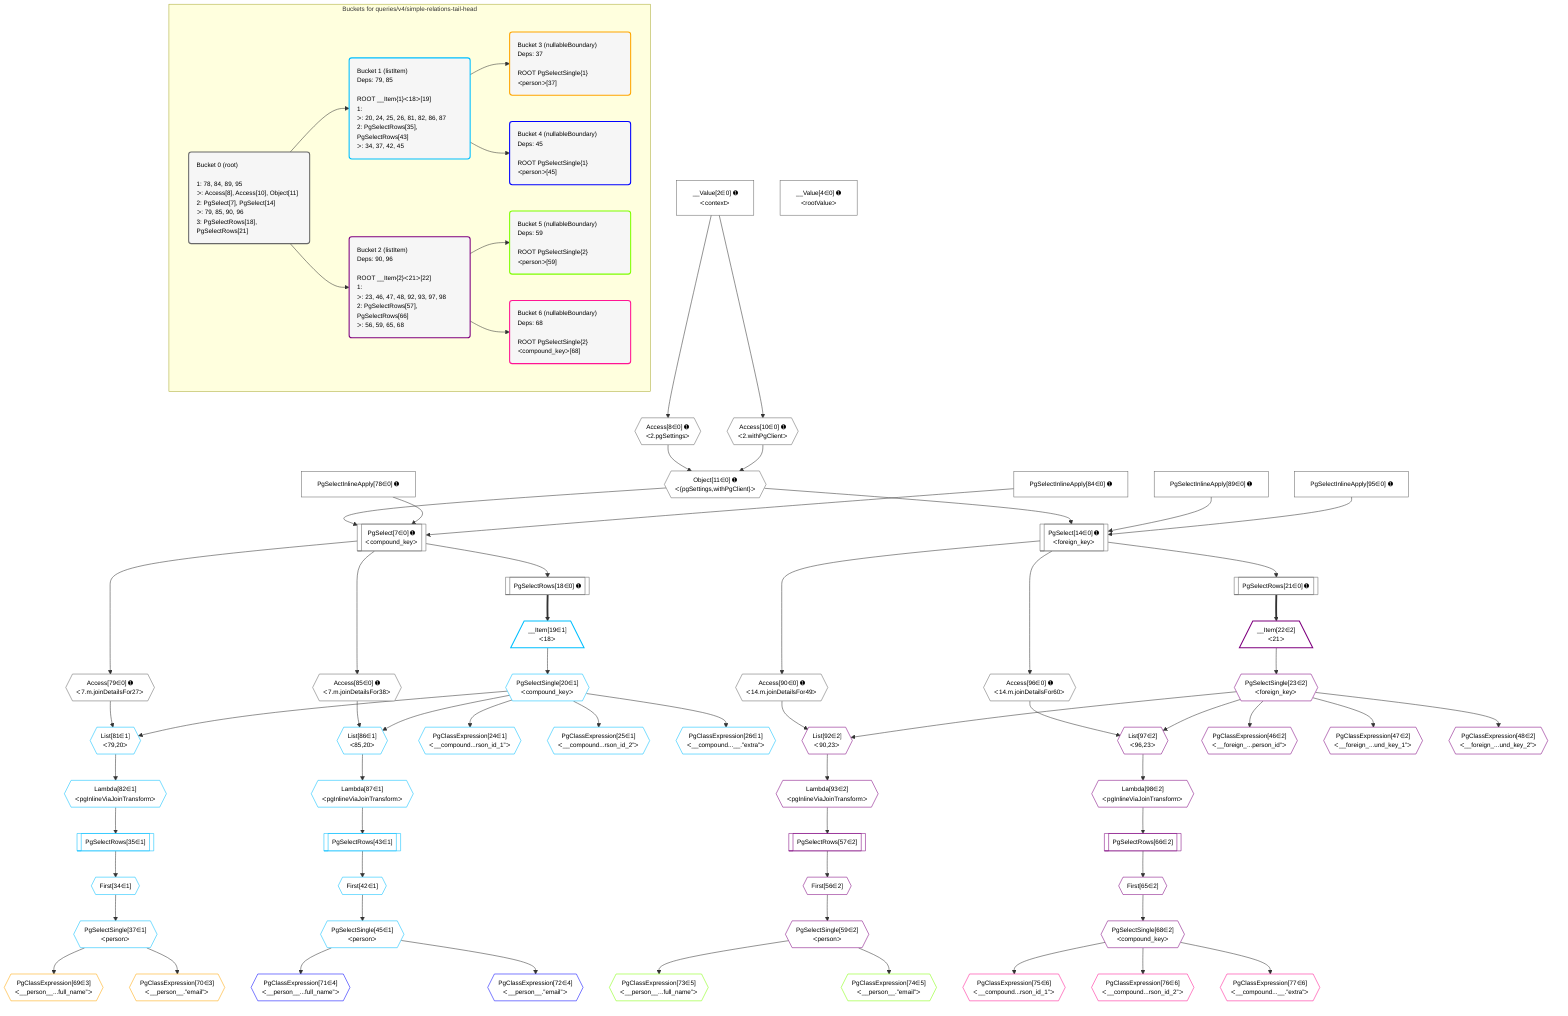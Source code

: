 %%{init: {'themeVariables': { 'fontSize': '12px'}}}%%
graph TD
    classDef path fill:#eee,stroke:#000,color:#000
    classDef plan fill:#fff,stroke-width:1px,color:#000
    classDef itemplan fill:#fff,stroke-width:2px,color:#000
    classDef unbatchedplan fill:#dff,stroke-width:1px,color:#000
    classDef sideeffectplan fill:#fcc,stroke-width:2px,color:#000
    classDef bucket fill:#f6f6f6,color:#000,stroke-width:2px,text-align:left

    subgraph "Buckets for queries/v4/simple-relations-tail-head"
    Bucket0("Bucket 0 (root)<br /><br />1: 78, 84, 89, 95<br />ᐳ: Access[8], Access[10], Object[11]<br />2: PgSelect[7], PgSelect[14]<br />ᐳ: 79, 85, 90, 96<br />3: PgSelectRows[18], PgSelectRows[21]"):::bucket
    Bucket1("Bucket 1 (listItem)<br />Deps: 79, 85<br /><br />ROOT __Item{1}ᐸ18ᐳ[19]<br />1: <br />ᐳ: 20, 24, 25, 26, 81, 82, 86, 87<br />2: PgSelectRows[35], PgSelectRows[43]<br />ᐳ: 34, 37, 42, 45"):::bucket
    Bucket2("Bucket 2 (listItem)<br />Deps: 90, 96<br /><br />ROOT __Item{2}ᐸ21ᐳ[22]<br />1: <br />ᐳ: 23, 46, 47, 48, 92, 93, 97, 98<br />2: PgSelectRows[57], PgSelectRows[66]<br />ᐳ: 56, 59, 65, 68"):::bucket
    Bucket3("Bucket 3 (nullableBoundary)<br />Deps: 37<br /><br />ROOT PgSelectSingle{1}ᐸpersonᐳ[37]"):::bucket
    Bucket4("Bucket 4 (nullableBoundary)<br />Deps: 45<br /><br />ROOT PgSelectSingle{1}ᐸpersonᐳ[45]"):::bucket
    Bucket5("Bucket 5 (nullableBoundary)<br />Deps: 59<br /><br />ROOT PgSelectSingle{2}ᐸpersonᐳ[59]"):::bucket
    Bucket6("Bucket 6 (nullableBoundary)<br />Deps: 68<br /><br />ROOT PgSelectSingle{2}ᐸcompound_keyᐳ[68]"):::bucket
    end
    Bucket0 --> Bucket1 & Bucket2
    Bucket1 --> Bucket3 & Bucket4
    Bucket2 --> Bucket5 & Bucket6

    %% plan dependencies
    PgSelect7[["PgSelect[7∈0] ➊<br />ᐸcompound_keyᐳ"]]:::plan
    Object11{{"Object[11∈0] ➊<br />ᐸ{pgSettings,withPgClient}ᐳ"}}:::plan
    PgSelectInlineApply78["PgSelectInlineApply[78∈0] ➊"]:::plan
    PgSelectInlineApply84["PgSelectInlineApply[84∈0] ➊"]:::plan
    Object11 & PgSelectInlineApply78 & PgSelectInlineApply84 --> PgSelect7
    PgSelect14[["PgSelect[14∈0] ➊<br />ᐸforeign_keyᐳ"]]:::plan
    PgSelectInlineApply89["PgSelectInlineApply[89∈0] ➊"]:::plan
    PgSelectInlineApply95["PgSelectInlineApply[95∈0] ➊"]:::plan
    Object11 & PgSelectInlineApply89 & PgSelectInlineApply95 --> PgSelect14
    Access8{{"Access[8∈0] ➊<br />ᐸ2.pgSettingsᐳ"}}:::plan
    Access10{{"Access[10∈0] ➊<br />ᐸ2.withPgClientᐳ"}}:::plan
    Access8 & Access10 --> Object11
    __Value2["__Value[2∈0] ➊<br />ᐸcontextᐳ"]:::plan
    __Value2 --> Access8
    __Value2 --> Access10
    PgSelectRows18[["PgSelectRows[18∈0] ➊"]]:::plan
    PgSelect7 --> PgSelectRows18
    PgSelectRows21[["PgSelectRows[21∈0] ➊"]]:::plan
    PgSelect14 --> PgSelectRows21
    Access79{{"Access[79∈0] ➊<br />ᐸ7.m.joinDetailsFor27ᐳ"}}:::plan
    PgSelect7 --> Access79
    Access85{{"Access[85∈0] ➊<br />ᐸ7.m.joinDetailsFor38ᐳ"}}:::plan
    PgSelect7 --> Access85
    Access90{{"Access[90∈0] ➊<br />ᐸ14.m.joinDetailsFor49ᐳ"}}:::plan
    PgSelect14 --> Access90
    Access96{{"Access[96∈0] ➊<br />ᐸ14.m.joinDetailsFor60ᐳ"}}:::plan
    PgSelect14 --> Access96
    __Value4["__Value[4∈0] ➊<br />ᐸrootValueᐳ"]:::plan
    List81{{"List[81∈1]<br />ᐸ79,20ᐳ"}}:::plan
    PgSelectSingle20{{"PgSelectSingle[20∈1]<br />ᐸcompound_keyᐳ"}}:::plan
    Access79 & PgSelectSingle20 --> List81
    List86{{"List[86∈1]<br />ᐸ85,20ᐳ"}}:::plan
    Access85 & PgSelectSingle20 --> List86
    __Item19[/"__Item[19∈1]<br />ᐸ18ᐳ"\]:::itemplan
    PgSelectRows18 ==> __Item19
    __Item19 --> PgSelectSingle20
    PgClassExpression24{{"PgClassExpression[24∈1]<br />ᐸ__compound...rson_id_1”ᐳ"}}:::plan
    PgSelectSingle20 --> PgClassExpression24
    PgClassExpression25{{"PgClassExpression[25∈1]<br />ᐸ__compound...rson_id_2”ᐳ"}}:::plan
    PgSelectSingle20 --> PgClassExpression25
    PgClassExpression26{{"PgClassExpression[26∈1]<br />ᐸ__compound...__.”extra”ᐳ"}}:::plan
    PgSelectSingle20 --> PgClassExpression26
    First34{{"First[34∈1]"}}:::plan
    PgSelectRows35[["PgSelectRows[35∈1]"]]:::plan
    PgSelectRows35 --> First34
    Lambda82{{"Lambda[82∈1]<br />ᐸpgInlineViaJoinTransformᐳ"}}:::plan
    Lambda82 --> PgSelectRows35
    PgSelectSingle37{{"PgSelectSingle[37∈1]<br />ᐸpersonᐳ"}}:::plan
    First34 --> PgSelectSingle37
    First42{{"First[42∈1]"}}:::plan
    PgSelectRows43[["PgSelectRows[43∈1]"]]:::plan
    PgSelectRows43 --> First42
    Lambda87{{"Lambda[87∈1]<br />ᐸpgInlineViaJoinTransformᐳ"}}:::plan
    Lambda87 --> PgSelectRows43
    PgSelectSingle45{{"PgSelectSingle[45∈1]<br />ᐸpersonᐳ"}}:::plan
    First42 --> PgSelectSingle45
    List81 --> Lambda82
    List86 --> Lambda87
    PgClassExpression69{{"PgClassExpression[69∈3]<br />ᐸ__person__...full_name”ᐳ"}}:::plan
    PgSelectSingle37 --> PgClassExpression69
    PgClassExpression70{{"PgClassExpression[70∈3]<br />ᐸ__person__.”email”ᐳ"}}:::plan
    PgSelectSingle37 --> PgClassExpression70
    PgClassExpression71{{"PgClassExpression[71∈4]<br />ᐸ__person__...full_name”ᐳ"}}:::plan
    PgSelectSingle45 --> PgClassExpression71
    PgClassExpression72{{"PgClassExpression[72∈4]<br />ᐸ__person__.”email”ᐳ"}}:::plan
    PgSelectSingle45 --> PgClassExpression72
    List92{{"List[92∈2]<br />ᐸ90,23ᐳ"}}:::plan
    PgSelectSingle23{{"PgSelectSingle[23∈2]<br />ᐸforeign_keyᐳ"}}:::plan
    Access90 & PgSelectSingle23 --> List92
    List97{{"List[97∈2]<br />ᐸ96,23ᐳ"}}:::plan
    Access96 & PgSelectSingle23 --> List97
    __Item22[/"__Item[22∈2]<br />ᐸ21ᐳ"\]:::itemplan
    PgSelectRows21 ==> __Item22
    __Item22 --> PgSelectSingle23
    PgClassExpression46{{"PgClassExpression[46∈2]<br />ᐸ__foreign_...person_id”ᐳ"}}:::plan
    PgSelectSingle23 --> PgClassExpression46
    PgClassExpression47{{"PgClassExpression[47∈2]<br />ᐸ__foreign_...und_key_1”ᐳ"}}:::plan
    PgSelectSingle23 --> PgClassExpression47
    PgClassExpression48{{"PgClassExpression[48∈2]<br />ᐸ__foreign_...und_key_2”ᐳ"}}:::plan
    PgSelectSingle23 --> PgClassExpression48
    First56{{"First[56∈2]"}}:::plan
    PgSelectRows57[["PgSelectRows[57∈2]"]]:::plan
    PgSelectRows57 --> First56
    Lambda93{{"Lambda[93∈2]<br />ᐸpgInlineViaJoinTransformᐳ"}}:::plan
    Lambda93 --> PgSelectRows57
    PgSelectSingle59{{"PgSelectSingle[59∈2]<br />ᐸpersonᐳ"}}:::plan
    First56 --> PgSelectSingle59
    First65{{"First[65∈2]"}}:::plan
    PgSelectRows66[["PgSelectRows[66∈2]"]]:::plan
    PgSelectRows66 --> First65
    Lambda98{{"Lambda[98∈2]<br />ᐸpgInlineViaJoinTransformᐳ"}}:::plan
    Lambda98 --> PgSelectRows66
    PgSelectSingle68{{"PgSelectSingle[68∈2]<br />ᐸcompound_keyᐳ"}}:::plan
    First65 --> PgSelectSingle68
    List92 --> Lambda93
    List97 --> Lambda98
    PgClassExpression73{{"PgClassExpression[73∈5]<br />ᐸ__person__...full_name”ᐳ"}}:::plan
    PgSelectSingle59 --> PgClassExpression73
    PgClassExpression74{{"PgClassExpression[74∈5]<br />ᐸ__person__.”email”ᐳ"}}:::plan
    PgSelectSingle59 --> PgClassExpression74
    PgClassExpression75{{"PgClassExpression[75∈6]<br />ᐸ__compound...rson_id_1”ᐳ"}}:::plan
    PgSelectSingle68 --> PgClassExpression75
    PgClassExpression76{{"PgClassExpression[76∈6]<br />ᐸ__compound...rson_id_2”ᐳ"}}:::plan
    PgSelectSingle68 --> PgClassExpression76
    PgClassExpression77{{"PgClassExpression[77∈6]<br />ᐸ__compound...__.”extra”ᐳ"}}:::plan
    PgSelectSingle68 --> PgClassExpression77

    %% define steps
    classDef bucket0 stroke:#696969
    class Bucket0,__Value2,__Value4,PgSelect7,Access8,Access10,Object11,PgSelect14,PgSelectRows18,PgSelectRows21,PgSelectInlineApply78,Access79,PgSelectInlineApply84,Access85,PgSelectInlineApply89,Access90,PgSelectInlineApply95,Access96 bucket0
    classDef bucket1 stroke:#00bfff
    class Bucket1,__Item19,PgSelectSingle20,PgClassExpression24,PgClassExpression25,PgClassExpression26,First34,PgSelectRows35,PgSelectSingle37,First42,PgSelectRows43,PgSelectSingle45,List81,Lambda82,List86,Lambda87 bucket1
    classDef bucket2 stroke:#7f007f
    class Bucket2,__Item22,PgSelectSingle23,PgClassExpression46,PgClassExpression47,PgClassExpression48,First56,PgSelectRows57,PgSelectSingle59,First65,PgSelectRows66,PgSelectSingle68,List92,Lambda93,List97,Lambda98 bucket2
    classDef bucket3 stroke:#ffa500
    class Bucket3,PgClassExpression69,PgClassExpression70 bucket3
    classDef bucket4 stroke:#0000ff
    class Bucket4,PgClassExpression71,PgClassExpression72 bucket4
    classDef bucket5 stroke:#7fff00
    class Bucket5,PgClassExpression73,PgClassExpression74 bucket5
    classDef bucket6 stroke:#ff1493
    class Bucket6,PgClassExpression75,PgClassExpression76,PgClassExpression77 bucket6